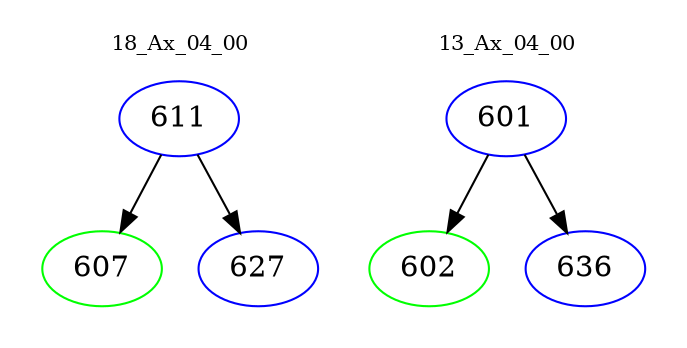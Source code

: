 digraph{
subgraph cluster_0 {
color = white
label = "18_Ax_04_00";
fontsize=10;
T0_611 [label="611", color="blue"]
T0_611 -> T0_607 [color="black"]
T0_607 [label="607", color="green"]
T0_611 -> T0_627 [color="black"]
T0_627 [label="627", color="blue"]
}
subgraph cluster_1 {
color = white
label = "13_Ax_04_00";
fontsize=10;
T1_601 [label="601", color="blue"]
T1_601 -> T1_602 [color="black"]
T1_602 [label="602", color="green"]
T1_601 -> T1_636 [color="black"]
T1_636 [label="636", color="blue"]
}
}
